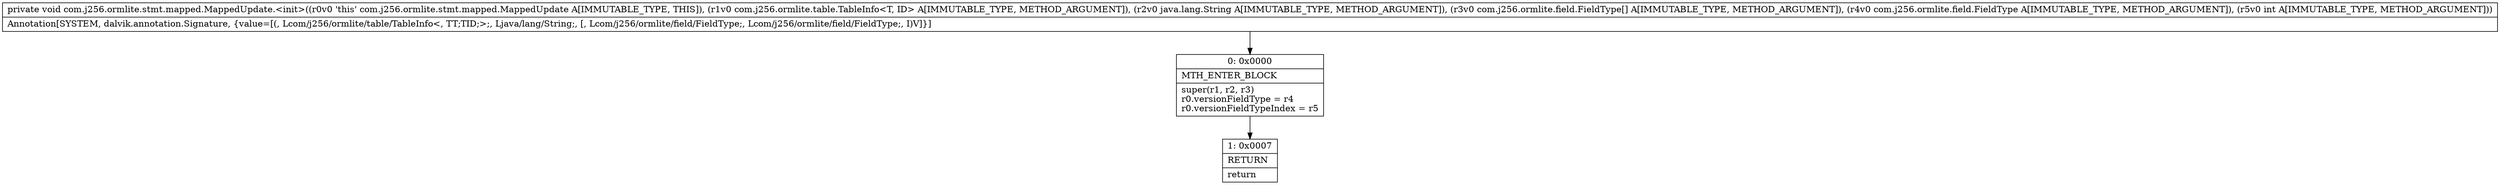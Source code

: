 digraph "CFG forcom.j256.ormlite.stmt.mapped.MappedUpdate.\<init\>(Lcom\/j256\/ormlite\/table\/TableInfo;Ljava\/lang\/String;[Lcom\/j256\/ormlite\/field\/FieldType;Lcom\/j256\/ormlite\/field\/FieldType;I)V" {
Node_0 [shape=record,label="{0\:\ 0x0000|MTH_ENTER_BLOCK\l|super(r1, r2, r3)\lr0.versionFieldType = r4\lr0.versionFieldTypeIndex = r5\l}"];
Node_1 [shape=record,label="{1\:\ 0x0007|RETURN\l|return\l}"];
MethodNode[shape=record,label="{private void com.j256.ormlite.stmt.mapped.MappedUpdate.\<init\>((r0v0 'this' com.j256.ormlite.stmt.mapped.MappedUpdate A[IMMUTABLE_TYPE, THIS]), (r1v0 com.j256.ormlite.table.TableInfo\<T, ID\> A[IMMUTABLE_TYPE, METHOD_ARGUMENT]), (r2v0 java.lang.String A[IMMUTABLE_TYPE, METHOD_ARGUMENT]), (r3v0 com.j256.ormlite.field.FieldType[] A[IMMUTABLE_TYPE, METHOD_ARGUMENT]), (r4v0 com.j256.ormlite.field.FieldType A[IMMUTABLE_TYPE, METHOD_ARGUMENT]), (r5v0 int A[IMMUTABLE_TYPE, METHOD_ARGUMENT]))  | Annotation[SYSTEM, dalvik.annotation.Signature, \{value=[(, Lcom\/j256\/ormlite\/table\/TableInfo\<, TT;TID;\>;, Ljava\/lang\/String;, [, Lcom\/j256\/ormlite\/field\/FieldType;, Lcom\/j256\/ormlite\/field\/FieldType;, I)V]\}]\l}"];
MethodNode -> Node_0;
Node_0 -> Node_1;
}

